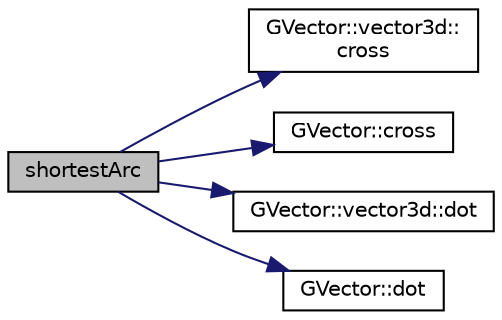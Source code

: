 digraph "shortestArc"
{
 // INTERACTIVE_SVG=YES
  edge [fontname="Helvetica",fontsize="10",labelfontname="Helvetica",labelfontsize="10"];
  node [fontname="Helvetica",fontsize="10",shape=record];
  rankdir="LR";
  Node1 [label="shortestArc",height=0.2,width=0.4,color="black", fillcolor="grey75", style="filled", fontcolor="black"];
  Node1 -> Node2 [color="midnightblue",fontsize="10",style="solid",fontname="Helvetica"];
  Node2 [label="GVector::vector3d::\lcross",height=0.2,width=0.4,color="black", fillcolor="white", style="filled",URL="$d7/db8/class_g_vector_1_1vector3d.html#a50817bc365356657fb41028c056bc5a0"];
  Node1 -> Node3 [color="midnightblue",fontsize="10",style="solid",fontname="Helvetica"];
  Node3 [label="GVector::cross",height=0.2,width=0.4,color="black", fillcolor="white", style="filled",URL="$d5/da9/namespace_g_vector.html#a139c7095b744ff56295f42aa8e288f4c"];
  Node1 -> Node4 [color="midnightblue",fontsize="10",style="solid",fontname="Helvetica"];
  Node4 [label="GVector::vector3d::dot",height=0.2,width=0.4,color="black", fillcolor="white", style="filled",URL="$d7/db8/class_g_vector_1_1vector3d.html#af9ba531c9d36ca2e0dc80065bd19b9da"];
  Node1 -> Node5 [color="midnightblue",fontsize="10",style="solid",fontname="Helvetica"];
  Node5 [label="GVector::dot",height=0.2,width=0.4,color="black", fillcolor="white", style="filled",URL="$d5/da9/namespace_g_vector.html#ada9b819d8266fe34bfb13b480a9a3107"];
}
